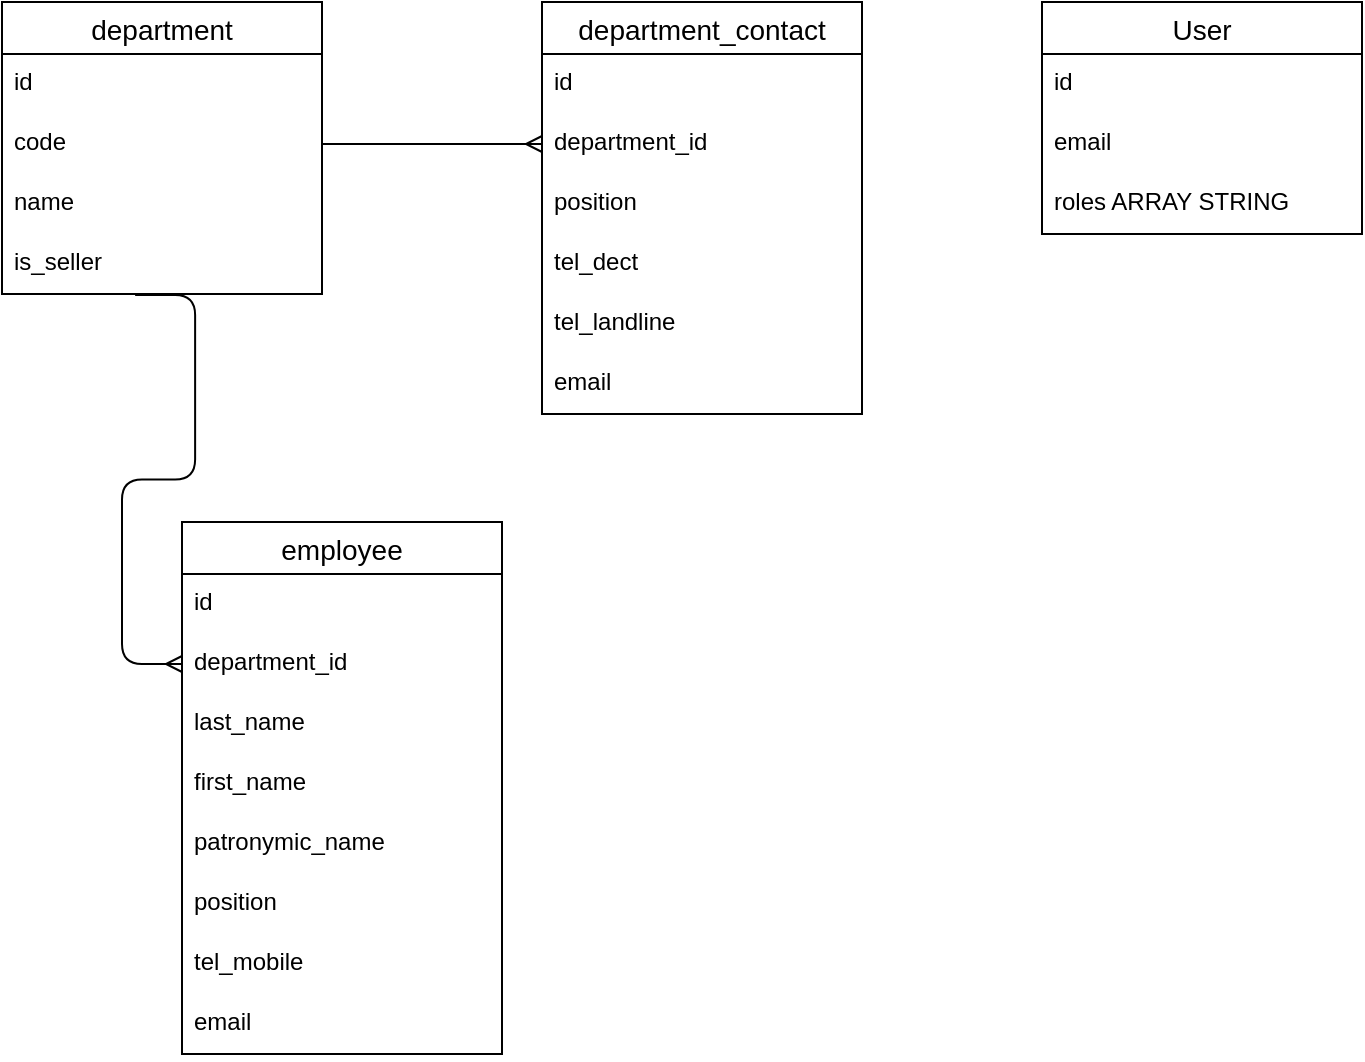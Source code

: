 <mxfile version="14.6.0" type="device"><diagram id="s9khbjhNVyNR3_eIkguD" name="Page-1"><mxGraphModel dx="1422" dy="721" grid="1" gridSize="10" guides="1" tooltips="1" connect="1" arrows="1" fold="1" page="1" pageScale="1" pageWidth="827" pageHeight="1169" math="0" shadow="0"><root><mxCell id="0"/><mxCell id="1" parent="0"/><mxCell id="4BiB8mf1GvxkUlHzcmgc-1" value="department" style="swimlane;fontStyle=0;childLayout=stackLayout;horizontal=1;startSize=26;horizontalStack=0;resizeParent=1;resizeParentMax=0;resizeLast=0;collapsible=1;marginBottom=0;align=center;fontSize=14;" parent="1" vertex="1"><mxGeometry x="40" y="560" width="160" height="146" as="geometry"/></mxCell><mxCell id="4BiB8mf1GvxkUlHzcmgc-2" value="id" style="text;strokeColor=none;fillColor=none;spacingLeft=4;spacingRight=4;overflow=hidden;rotatable=0;points=[[0,0.5],[1,0.5]];portConstraint=eastwest;fontSize=12;" parent="4BiB8mf1GvxkUlHzcmgc-1" vertex="1"><mxGeometry y="26" width="160" height="30" as="geometry"/></mxCell><mxCell id="4BiB8mf1GvxkUlHzcmgc-3" value="code" style="text;strokeColor=none;fillColor=none;spacingLeft=4;spacingRight=4;overflow=hidden;rotatable=0;points=[[0,0.5],[1,0.5]];portConstraint=eastwest;fontSize=12;" parent="4BiB8mf1GvxkUlHzcmgc-1" vertex="1"><mxGeometry y="56" width="160" height="30" as="geometry"/></mxCell><mxCell id="4BiB8mf1GvxkUlHzcmgc-4" value="name" style="text;strokeColor=none;fillColor=none;spacingLeft=4;spacingRight=4;overflow=hidden;rotatable=0;points=[[0,0.5],[1,0.5]];portConstraint=eastwest;fontSize=12;" parent="4BiB8mf1GvxkUlHzcmgc-1" vertex="1"><mxGeometry y="86" width="160" height="30" as="geometry"/></mxCell><mxCell id="4BiB8mf1GvxkUlHzcmgc-6" value="is_seller" style="text;strokeColor=none;fillColor=none;spacingLeft=4;spacingRight=4;overflow=hidden;rotatable=0;points=[[0,0.5],[1,0.5]];portConstraint=eastwest;fontSize=12;" parent="4BiB8mf1GvxkUlHzcmgc-1" vertex="1"><mxGeometry y="116" width="160" height="30" as="geometry"/></mxCell><mxCell id="4BiB8mf1GvxkUlHzcmgc-7" value="department_contact" style="swimlane;fontStyle=0;childLayout=stackLayout;horizontal=1;startSize=26;horizontalStack=0;resizeParent=1;resizeParentMax=0;resizeLast=0;collapsible=1;marginBottom=0;align=center;fontSize=14;" parent="1" vertex="1"><mxGeometry x="310" y="560" width="160" height="206" as="geometry"/></mxCell><mxCell id="4BiB8mf1GvxkUlHzcmgc-8" value="id" style="text;strokeColor=none;fillColor=none;spacingLeft=4;spacingRight=4;overflow=hidden;rotatable=0;points=[[0,0.5],[1,0.5]];portConstraint=eastwest;fontSize=12;" parent="4BiB8mf1GvxkUlHzcmgc-7" vertex="1"><mxGeometry y="26" width="160" height="30" as="geometry"/></mxCell><mxCell id="4BiB8mf1GvxkUlHzcmgc-9" value="department_id" style="text;strokeColor=none;fillColor=none;spacingLeft=4;spacingRight=4;overflow=hidden;rotatable=0;points=[[0,0.5],[1,0.5]];portConstraint=eastwest;fontSize=12;" parent="4BiB8mf1GvxkUlHzcmgc-7" vertex="1"><mxGeometry y="56" width="160" height="30" as="geometry"/></mxCell><mxCell id="4BiB8mf1GvxkUlHzcmgc-20" value="position" style="text;strokeColor=none;fillColor=none;spacingLeft=4;spacingRight=4;overflow=hidden;rotatable=0;points=[[0,0.5],[1,0.5]];portConstraint=eastwest;fontSize=12;" parent="4BiB8mf1GvxkUlHzcmgc-7" vertex="1"><mxGeometry y="86" width="160" height="30" as="geometry"/></mxCell><mxCell id="4BiB8mf1GvxkUlHzcmgc-10" value="tel_dect" style="text;strokeColor=none;fillColor=none;spacingLeft=4;spacingRight=4;overflow=hidden;rotatable=0;points=[[0,0.5],[1,0.5]];portConstraint=eastwest;fontSize=12;" parent="4BiB8mf1GvxkUlHzcmgc-7" vertex="1"><mxGeometry y="116" width="160" height="30" as="geometry"/></mxCell><mxCell id="4BiB8mf1GvxkUlHzcmgc-11" value="tel_landline" style="text;strokeColor=none;fillColor=none;spacingLeft=4;spacingRight=4;overflow=hidden;rotatable=0;points=[[0,0.5],[1,0.5]];portConstraint=eastwest;fontSize=12;" parent="4BiB8mf1GvxkUlHzcmgc-7" vertex="1"><mxGeometry y="146" width="160" height="30" as="geometry"/></mxCell><mxCell id="4BiB8mf1GvxkUlHzcmgc-12" value="email" style="text;strokeColor=none;fillColor=none;spacingLeft=4;spacingRight=4;overflow=hidden;rotatable=0;points=[[0,0.5],[1,0.5]];portConstraint=eastwest;fontSize=12;" parent="4BiB8mf1GvxkUlHzcmgc-7" vertex="1"><mxGeometry y="176" width="160" height="30" as="geometry"/></mxCell><mxCell id="4BiB8mf1GvxkUlHzcmgc-16" value="employee" style="swimlane;fontStyle=0;childLayout=stackLayout;horizontal=1;startSize=26;horizontalStack=0;resizeParent=1;resizeParentMax=0;resizeLast=0;collapsible=1;marginBottom=0;align=center;fontSize=14;" parent="1" vertex="1"><mxGeometry x="130" y="820" width="160" height="266" as="geometry"/></mxCell><mxCell id="4BiB8mf1GvxkUlHzcmgc-17" value="id" style="text;strokeColor=none;fillColor=none;spacingLeft=4;spacingRight=4;overflow=hidden;rotatable=0;points=[[0,0.5],[1,0.5]];portConstraint=eastwest;fontSize=12;" parent="4BiB8mf1GvxkUlHzcmgc-16" vertex="1"><mxGeometry y="26" width="160" height="30" as="geometry"/></mxCell><mxCell id="4BiB8mf1GvxkUlHzcmgc-18" value="department_id" style="text;strokeColor=none;fillColor=none;spacingLeft=4;spacingRight=4;overflow=hidden;rotatable=0;points=[[0,0.5],[1,0.5]];portConstraint=eastwest;fontSize=12;" parent="4BiB8mf1GvxkUlHzcmgc-16" vertex="1"><mxGeometry y="56" width="160" height="30" as="geometry"/></mxCell><mxCell id="4BiB8mf1GvxkUlHzcmgc-19" value="last_name" style="text;strokeColor=none;fillColor=none;spacingLeft=4;spacingRight=4;overflow=hidden;rotatable=0;points=[[0,0.5],[1,0.5]];portConstraint=eastwest;fontSize=12;" parent="4BiB8mf1GvxkUlHzcmgc-16" vertex="1"><mxGeometry y="86" width="160" height="30" as="geometry"/></mxCell><mxCell id="4BiB8mf1GvxkUlHzcmgc-21" value="first_name" style="text;strokeColor=none;fillColor=none;spacingLeft=4;spacingRight=4;overflow=hidden;rotatable=0;points=[[0,0.5],[1,0.5]];portConstraint=eastwest;fontSize=12;" parent="4BiB8mf1GvxkUlHzcmgc-16" vertex="1"><mxGeometry y="116" width="160" height="30" as="geometry"/></mxCell><mxCell id="4BiB8mf1GvxkUlHzcmgc-22" value="patronymic_name" style="text;strokeColor=none;fillColor=none;spacingLeft=4;spacingRight=4;overflow=hidden;rotatable=0;points=[[0,0.5],[1,0.5]];portConstraint=eastwest;fontSize=12;" parent="4BiB8mf1GvxkUlHzcmgc-16" vertex="1"><mxGeometry y="146" width="160" height="30" as="geometry"/></mxCell><mxCell id="4BiB8mf1GvxkUlHzcmgc-23" value="position" style="text;strokeColor=none;fillColor=none;spacingLeft=4;spacingRight=4;overflow=hidden;rotatable=0;points=[[0,0.5],[1,0.5]];portConstraint=eastwest;fontSize=12;" parent="4BiB8mf1GvxkUlHzcmgc-16" vertex="1"><mxGeometry y="176" width="160" height="30" as="geometry"/></mxCell><mxCell id="4BiB8mf1GvxkUlHzcmgc-24" value="tel_mobile" style="text;strokeColor=none;fillColor=none;spacingLeft=4;spacingRight=4;overflow=hidden;rotatable=0;points=[[0,0.5],[1,0.5]];portConstraint=eastwest;fontSize=12;" parent="4BiB8mf1GvxkUlHzcmgc-16" vertex="1"><mxGeometry y="206" width="160" height="30" as="geometry"/></mxCell><mxCell id="4BiB8mf1GvxkUlHzcmgc-25" value="email" style="text;strokeColor=none;fillColor=none;spacingLeft=4;spacingRight=4;overflow=hidden;rotatable=0;points=[[0,0.5],[1,0.5]];portConstraint=eastwest;fontSize=12;" parent="4BiB8mf1GvxkUlHzcmgc-16" vertex="1"><mxGeometry y="236" width="160" height="30" as="geometry"/></mxCell><mxCell id="4BiB8mf1GvxkUlHzcmgc-26" value="" style="edgeStyle=entityRelationEdgeStyle;fontSize=12;html=1;endArrow=ERmany;entryX=0;entryY=0.5;entryDx=0;entryDy=0;exitX=0.416;exitY=1.015;exitDx=0;exitDy=0;exitPerimeter=0;" parent="1" source="4BiB8mf1GvxkUlHzcmgc-6" target="4BiB8mf1GvxkUlHzcmgc-18" edge="1"><mxGeometry width="100" height="100" relative="1" as="geometry"><mxPoint x="90" y="730" as="sourcePoint"/><mxPoint x="124" y="890" as="targetPoint"/></mxGeometry></mxCell><mxCell id="4BiB8mf1GvxkUlHzcmgc-28" value="" style="edgeStyle=entityRelationEdgeStyle;fontSize=12;html=1;endArrow=ERmany;entryX=0;entryY=0.5;entryDx=0;entryDy=0;" parent="1" source="4BiB8mf1GvxkUlHzcmgc-3" target="4BiB8mf1GvxkUlHzcmgc-9" edge="1"><mxGeometry width="100" height="100" relative="1" as="geometry"><mxPoint x="190" y="740" as="sourcePoint"/><mxPoint x="290" y="640" as="targetPoint"/></mxGeometry></mxCell><mxCell id="nzzXEals9-SLOcO9Md3S-1" value="User" style="swimlane;fontStyle=0;childLayout=stackLayout;horizontal=1;startSize=26;horizontalStack=0;resizeParent=1;resizeParentMax=0;resizeLast=0;collapsible=1;marginBottom=0;align=center;fontSize=14;" vertex="1" parent="1"><mxGeometry x="560" y="560" width="160" height="116" as="geometry"/></mxCell><mxCell id="nzzXEals9-SLOcO9Md3S-2" value="id" style="text;strokeColor=none;fillColor=none;spacingLeft=4;spacingRight=4;overflow=hidden;rotatable=0;points=[[0,0.5],[1,0.5]];portConstraint=eastwest;fontSize=12;" vertex="1" parent="nzzXEals9-SLOcO9Md3S-1"><mxGeometry y="26" width="160" height="30" as="geometry"/></mxCell><mxCell id="nzzXEals9-SLOcO9Md3S-3" value="email" style="text;strokeColor=none;fillColor=none;spacingLeft=4;spacingRight=4;overflow=hidden;rotatable=0;points=[[0,0.5],[1,0.5]];portConstraint=eastwest;fontSize=12;" vertex="1" parent="nzzXEals9-SLOcO9Md3S-1"><mxGeometry y="56" width="160" height="30" as="geometry"/></mxCell><mxCell id="nzzXEals9-SLOcO9Md3S-4" value="roles ARRAY STRING" style="text;strokeColor=none;fillColor=none;spacingLeft=4;spacingRight=4;overflow=hidden;rotatable=0;points=[[0,0.5],[1,0.5]];portConstraint=eastwest;fontSize=12;" vertex="1" parent="nzzXEals9-SLOcO9Md3S-1"><mxGeometry y="86" width="160" height="30" as="geometry"/></mxCell></root></mxGraphModel></diagram></mxfile>